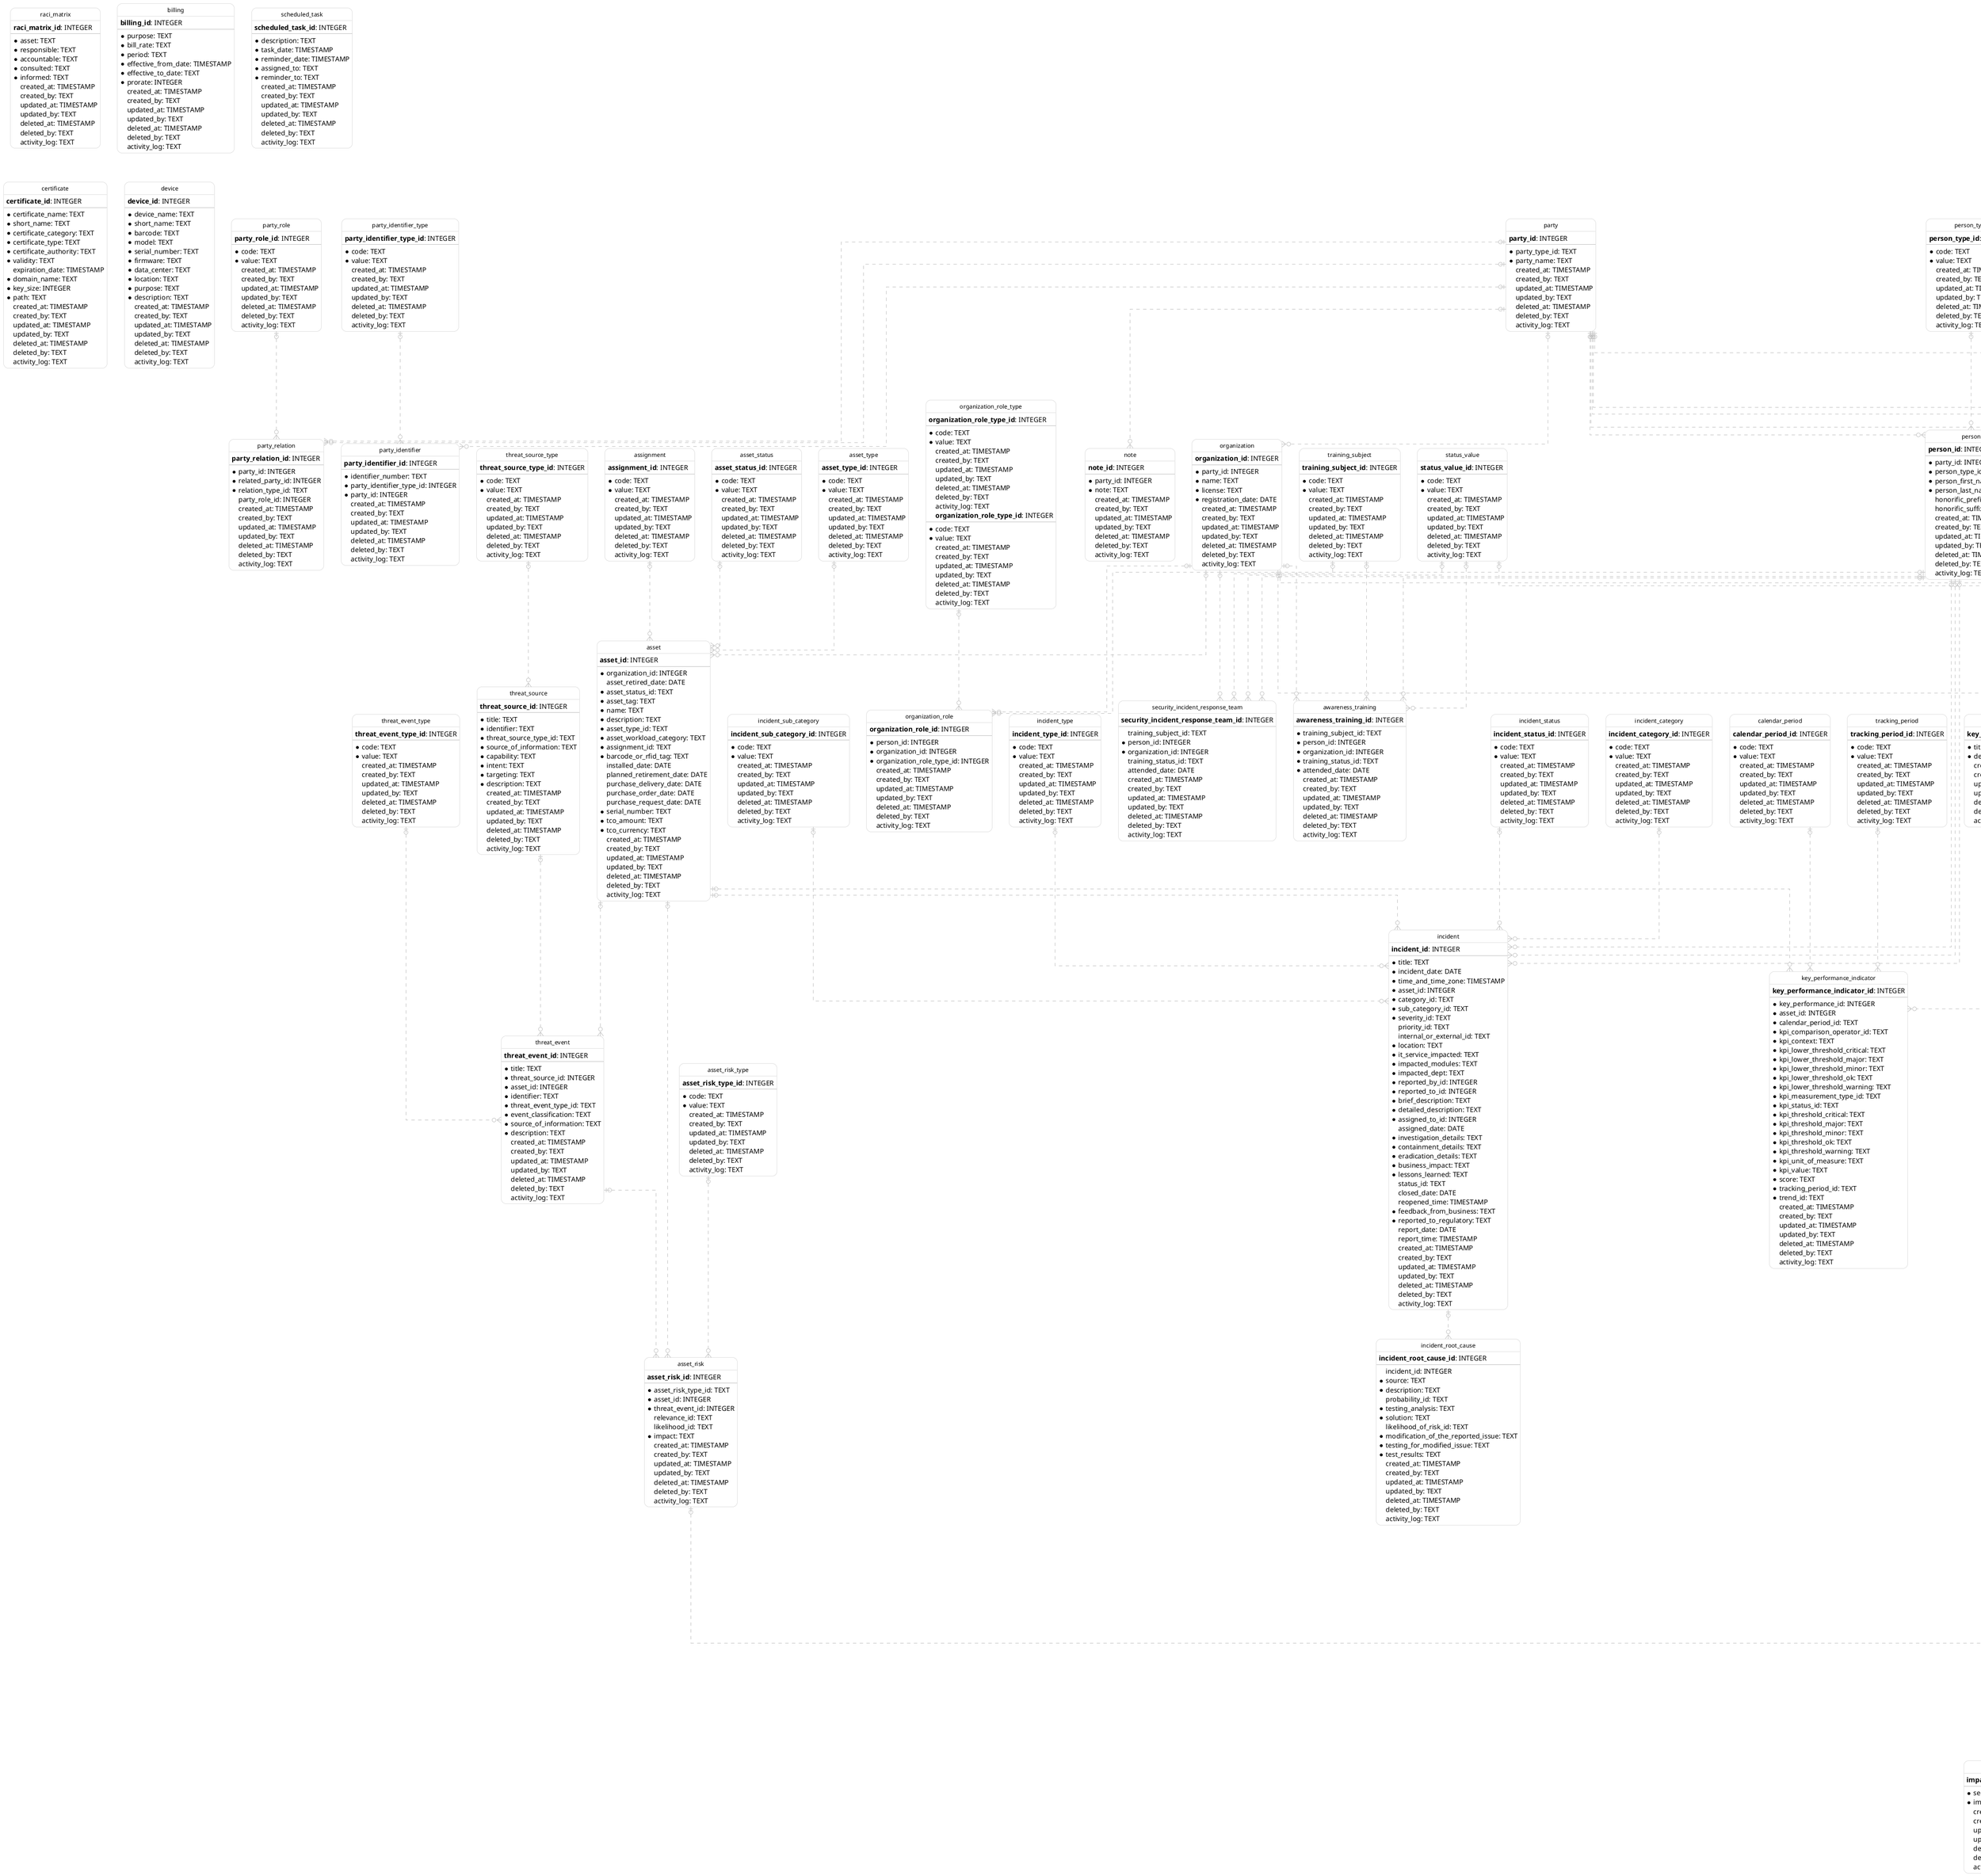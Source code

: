 @startuml IE
  hide circle
  skinparam linetype ortho
  skinparam roundcorner 20
  skinparam class {
    BackgroundColor White
    ArrowColor Silver
    BorderColor Silver
    FontColor Black
    FontSize 12
  }

  entity "party_role" as party_role {
      **party_role_id**: INTEGER
    --
    * code: TEXT
    * value: TEXT
      created_at: TIMESTAMP
      created_by: TEXT
      updated_at: TIMESTAMP
      updated_by: TEXT
      deleted_at: TIMESTAMP
      deleted_by: TEXT
      activity_log: TEXT
  }

  entity "party_identifier_type" as party_identifier_type {
      **party_identifier_type_id**: INTEGER
    --
    * code: TEXT
    * value: TEXT
      created_at: TIMESTAMP
      created_by: TEXT
      updated_at: TIMESTAMP
      updated_by: TEXT
      deleted_at: TIMESTAMP
      deleted_by: TEXT
      activity_log: TEXT
  }

  entity "person_type" as person_type {
      **person_type_id**: INTEGER
    --
    * code: TEXT
    * value: TEXT
      created_at: TIMESTAMP
      created_by: TEXT
      updated_at: TIMESTAMP
      updated_by: TEXT
      deleted_at: TIMESTAMP
      deleted_by: TEXT
      activity_log: TEXT
  }

  entity "contact_type" as contact_type {
      **contact_type_id**: INTEGER
    --
    * code: TEXT
    * value: TEXT
      created_at: TIMESTAMP
      created_by: TEXT
      updated_at: TIMESTAMP
      updated_by: TEXT
      deleted_at: TIMESTAMP
      deleted_by: TEXT
      activity_log: TEXT
  }

  entity "organization_role_type" as organization_role_type {
      **organization_role_type_id**: INTEGER
    --
    * code: TEXT
    * value: TEXT
      created_at: TIMESTAMP
      created_by: TEXT
      updated_at: TIMESTAMP
      updated_by: TEXT
      deleted_at: TIMESTAMP
      deleted_by: TEXT
      activity_log: TEXT
  }

  entity "party" as party {
      **party_id**: INTEGER
    --
    * party_type_id: TEXT
    * party_name: TEXT
      created_at: TIMESTAMP
      created_by: TEXT
      updated_at: TIMESTAMP
      updated_by: TEXT
      deleted_at: TIMESTAMP
      deleted_by: TEXT
      activity_log: TEXT
  }

  entity "party_identifier" as party_identifier {
      **party_identifier_id**: INTEGER
    --
    * identifier_number: TEXT
    * party_identifier_type_id: INTEGER
    * party_id: INTEGER
      created_at: TIMESTAMP
      created_by: TEXT
      updated_at: TIMESTAMP
      updated_by: TEXT
      deleted_at: TIMESTAMP
      deleted_by: TEXT
      activity_log: TEXT
  }

  entity "person" as person {
      **person_id**: INTEGER
    --
    * party_id: INTEGER
    * person_type_id: INTEGER
    * person_first_name: TEXT
    * person_last_name: TEXT
      honorific_prefix: TEXT
      honorific_suffix: TEXT
      created_at: TIMESTAMP
      created_by: TEXT
      updated_at: TIMESTAMP
      updated_by: TEXT
      deleted_at: TIMESTAMP
      deleted_by: TEXT
      activity_log: TEXT
  }

  entity "party_relation" as party_relation {
      **party_relation_id**: INTEGER
    --
    * party_id: INTEGER
    * related_party_id: INTEGER
    * relation_type_id: TEXT
      party_role_id: INTEGER
      created_at: TIMESTAMP
      created_by: TEXT
      updated_at: TIMESTAMP
      updated_by: TEXT
      deleted_at: TIMESTAMP
      deleted_by: TEXT
      activity_log: TEXT
  }

  entity "organization" as organization {
      **organization_id**: INTEGER
    --
    * party_id: INTEGER
    * name: TEXT
    * license: TEXT
    * registration_date: DATE
      created_at: TIMESTAMP
      created_by: TEXT
      updated_at: TIMESTAMP
      updated_by: TEXT
      deleted_at: TIMESTAMP
      deleted_by: TEXT
      activity_log: TEXT
  }

  entity "organization_role" as organization_role {
      **organization_role_id**: INTEGER
    --
    * person_id: INTEGER
    * organization_id: INTEGER
    * organization_role_type_id: INTEGER
      created_at: TIMESTAMP
      created_by: TEXT
      updated_at: TIMESTAMP
      updated_by: TEXT
      deleted_at: TIMESTAMP
      deleted_by: TEXT
      activity_log: TEXT
  }

  entity "contact_electronic" as contact_electronic {
      **contact_electronic_id**: INTEGER
    --
    * contact_type_id: INTEGER
    * party_id: INTEGER
    * electronics_details: TEXT
      created_at: TIMESTAMP
      created_by: TEXT
      updated_at: TIMESTAMP
      updated_by: TEXT
      deleted_at: TIMESTAMP
      deleted_by: TEXT
      activity_log: TEXT
  }

  entity "contact_land" as contact_land {
      **contact_land_id**: INTEGER
    --
    * contact_type_id: INTEGER
    * party_id: INTEGER
    * address_line1: TEXT
    * address_line2: TEXT
    * address_zip: TEXT
    * address_city: TEXT
    * address_state: TEXT
    * address_country: TEXT
      created_at: TIMESTAMP
      created_by: TEXT
      updated_at: TIMESTAMP
      updated_by: TEXT
      deleted_at: TIMESTAMP
      deleted_by: TEXT
      activity_log: TEXT
  }

  entity "contract_status" as contract_status {
      **contract_status_id**: INTEGER
    --
    * code: TEXT
    * value: TEXT
      created_at: TIMESTAMP
      created_by: TEXT
      updated_at: TIMESTAMP
      updated_by: TEXT
      deleted_at: TIMESTAMP
      deleted_by: TEXT
      activity_log: TEXT
  }

  entity "payment_type" as payment_type {
      **payment_type_id**: INTEGER
    --
    * code: TEXT
    * value: TEXT
      created_at: TIMESTAMP
      created_by: TEXT
      updated_at: TIMESTAMP
      updated_by: TEXT
      deleted_at: TIMESTAMP
      deleted_by: TEXT
      activity_log: TEXT
  }

  entity "periodicity" as periodicity {
      **periodicity_id**: INTEGER
    --
    * code: TEXT
    * value: TEXT
      created_at: TIMESTAMP
      created_by: TEXT
      updated_at: TIMESTAMP
      updated_by: TEXT
      deleted_at: TIMESTAMP
      deleted_by: TEXT
      activity_log: TEXT
  }

  entity "boundary_nature" as boundary_nature {
      **boundary_nature_id**: INTEGER
    --
    * code: TEXT
    * value: TEXT
      created_at: TIMESTAMP
      created_by: TEXT
      updated_at: TIMESTAMP
      updated_by: TEXT
      deleted_at: TIMESTAMP
      deleted_by: TEXT
      activity_log: TEXT
  }

  entity "time_entry_category" as time_entry_category {
      **time_entry_category_id**: INTEGER
    --
    * code: TEXT
    * value: TEXT
      created_at: TIMESTAMP
      created_by: TEXT
      updated_at: TIMESTAMP
      updated_by: TEXT
      deleted_at: TIMESTAMP
      deleted_by: TEXT
      activity_log: TEXT
  }

  entity "raci_matrix_subject" as raci_matrix_subject {
      **raci_matrix_subject_id**: INTEGER
    --
    * code: TEXT
    * value: TEXT
      created_at: TIMESTAMP
      created_by: TEXT
      updated_at: TIMESTAMP
      updated_by: TEXT
      deleted_at: TIMESTAMP
      deleted_by: TEXT
      activity_log: TEXT
  }

  entity "skill_nature" as skill_nature {
      **skill_nature_id**: INTEGER
    --
    * code: TEXT
    * value: TEXT
      created_at: TIMESTAMP
      created_by: TEXT
      updated_at: TIMESTAMP
      updated_by: TEXT
      deleted_at: TIMESTAMP
      deleted_by: TEXT
      activity_log: TEXT
  }

  entity "skill" as skill {
      **skill_id**: INTEGER
    --
    * code: TEXT
    * value: TEXT
      created_at: TIMESTAMP
      created_by: TEXT
      updated_at: TIMESTAMP
      updated_by: TEXT
      deleted_at: TIMESTAMP
      deleted_by: TEXT
      activity_log: TEXT
  }

  entity "organization_role_type" as organization_role_type {
      **organization_role_type_id**: INTEGER
    --
    * code: TEXT
    * value: TEXT
      created_at: TIMESTAMP
      created_by: TEXT
      updated_at: TIMESTAMP
      updated_by: TEXT
      deleted_at: TIMESTAMP
      deleted_by: TEXT
      activity_log: TEXT
  }

  entity "graph" as graph {
      **graph_id**: INTEGER
    --
    * graph_nature_id: TEXT
    * name: TEXT
      description: TEXT
      created_at: TIMESTAMP
      created_by: TEXT
      updated_at: TIMESTAMP
      updated_by: TEXT
      deleted_at: TIMESTAMP
      deleted_by: TEXT
      activity_log: TEXT
  }

  entity "boundary" as boundary {
      **boundary_id**: INTEGER
    --
      parent_boundary_id: INTEGER
    * graph_id: INTEGER
    * boundary_nature_id: TEXT
    * name: TEXT
      description: TEXT
      created_at: TIMESTAMP
      created_by: TEXT
      updated_at: TIMESTAMP
      updated_by: TEXT
      deleted_at: TIMESTAMP
      deleted_by: TEXT
      activity_log: TEXT
  }

  entity "host" as host {
      **host_id**: INTEGER
    --
    * host_name: TEXT
      description: TEXT
      created_at: TIMESTAMP
      created_by: TEXT
      updated_at: TIMESTAMP
      updated_by: TEXT
      deleted_at: TIMESTAMP
      deleted_by: TEXT
      activity_log: TEXT
  }

  entity "host_boundary" as host_boundary {
      **host_boundary_id**: INTEGER
    --
    * host_id: INTEGER
      created_at: TIMESTAMP
      created_by: TEXT
      updated_at: TIMESTAMP
      updated_by: TEXT
      deleted_at: TIMESTAMP
      deleted_by: TEXT
      activity_log: TEXT
  }

  entity "asset_status" as asset_status {
      **asset_status_id**: INTEGER
    --
    * code: TEXT
    * value: TEXT
      created_at: TIMESTAMP
      created_by: TEXT
      updated_at: TIMESTAMP
      updated_by: TEXT
      deleted_at: TIMESTAMP
      deleted_by: TEXT
      activity_log: TEXT
  }

  entity "asset_type" as asset_type {
      **asset_type_id**: INTEGER
    --
    * code: TEXT
    * value: TEXT
      created_at: TIMESTAMP
      created_by: TEXT
      updated_at: TIMESTAMP
      updated_by: TEXT
      deleted_at: TIMESTAMP
      deleted_by: TEXT
      activity_log: TEXT
  }

  entity "assignment" as assignment {
      **assignment_id**: INTEGER
    --
    * code: TEXT
    * value: TEXT
      created_at: TIMESTAMP
      created_by: TEXT
      updated_at: TIMESTAMP
      updated_by: TEXT
      deleted_at: TIMESTAMP
      deleted_by: TEXT
      activity_log: TEXT
  }

  entity "raci_matrix" as raci_matrix {
      **raci_matrix_id**: INTEGER
    --
    * asset: TEXT
    * responsible: TEXT
    * accountable: TEXT
    * consulted: TEXT
    * informed: TEXT
      created_at: TIMESTAMP
      created_by: TEXT
      updated_at: TIMESTAMP
      updated_by: TEXT
      deleted_at: TIMESTAMP
      deleted_by: TEXT
      activity_log: TEXT
  }

  entity "raci_matrix_subject_boundary" as raci_matrix_subject_boundary {
      **raci_matrix_subject_boundary_id**: INTEGER
    --
    * boundary_id: INTEGER
    * raci_matrix_subject_id: TEXT
      created_at: TIMESTAMP
      created_by: TEXT
      updated_at: TIMESTAMP
      updated_by: TEXT
      deleted_at: TIMESTAMP
      deleted_by: TEXT
      activity_log: TEXT
  }

  entity "raci_matrix_activity" as raci_matrix_activity {
      **raci_matrix_activity_id**: INTEGER
    --
    * activity: TEXT
      created_at: TIMESTAMP
      created_by: TEXT
      updated_at: TIMESTAMP
      updated_by: TEXT
      deleted_at: TIMESTAMP
      deleted_by: TEXT
      activity_log: TEXT
  }

  entity "asset" as asset {
      **asset_id**: INTEGER
    --
    * organization_id: INTEGER
      asset_retired_date: DATE
    * asset_status_id: TEXT
    * asset_tag: TEXT
    * name: TEXT
    * description: TEXT
    * asset_type_id: TEXT
    * asset_workload_category: TEXT
    * assignment_id: TEXT
    * barcode_or_rfid_tag: TEXT
      installed_date: DATE
      planned_retirement_date: DATE
      purchase_delivery_date: DATE
      purchase_order_date: DATE
      purchase_request_date: DATE
    * serial_number: TEXT
    * tco_amount: TEXT
    * tco_currency: TEXT
      created_at: TIMESTAMP
      created_by: TEXT
      updated_at: TIMESTAMP
      updated_by: TEXT
      deleted_at: TIMESTAMP
      deleted_by: TEXT
      activity_log: TEXT
  }

  entity "vulnerability_source" as vulnerability_source {
      **vulnerability_source_id**: INTEGER
    --
    * short_code: TEXT
    * source_url: TEXT
    * description: TEXT
      created_at: TIMESTAMP
      created_by: TEXT
      updated_at: TIMESTAMP
      updated_by: TEXT
      deleted_at: TIMESTAMP
      deleted_by: TEXT
      activity_log: TEXT
  }

  entity "vulnerability" as vulnerability {
      **vulnerability_id**: INTEGER
    --
    * short_name: TEXT
    * source_id: INTEGER
    * affected_software: TEXT
    * reference: TEXT
    * status_id: TEXT
    * patch_availability: TEXT
    * severity_id: TEXT
    * solutions: TEXT
    * description: TEXT
      created_at: TIMESTAMP
      created_by: TEXT
      updated_at: TIMESTAMP
      updated_by: TEXT
      deleted_at: TIMESTAMP
      deleted_by: TEXT
      activity_log: TEXT
  }

  entity "threat_source" as threat_source {
      **threat_source_id**: INTEGER
    --
    * title: TEXT
    * identifier: TEXT
    * threat_source_type_id: TEXT
    * source_of_information: TEXT
    * capability: TEXT
    * intent: TEXT
    * targeting: TEXT
    * description: TEXT
      created_at: TIMESTAMP
      created_by: TEXT
      updated_at: TIMESTAMP
      updated_by: TEXT
      deleted_at: TIMESTAMP
      deleted_by: TEXT
      activity_log: TEXT
  }

  entity "threat_event" as threat_event {
      **threat_event_id**: INTEGER
    --
    * title: TEXT
    * threat_source_id: INTEGER
    * asset_id: INTEGER
    * identifier: TEXT
    * threat_event_type_id: TEXT
    * event_classification: TEXT
    * source_of_information: TEXT
    * description: TEXT
      created_at: TIMESTAMP
      created_by: TEXT
      updated_at: TIMESTAMP
      updated_by: TEXT
      deleted_at: TIMESTAMP
      deleted_by: TEXT
      activity_log: TEXT
  }

  entity "asset_risk" as asset_risk {
      **asset_risk_id**: INTEGER
    --
    * asset_risk_type_id: TEXT
    * asset_id: INTEGER
    * threat_event_id: INTEGER
      relevance_id: TEXT
      likelihood_id: TEXT
    * impact: TEXT
      created_at: TIMESTAMP
      created_by: TEXT
      updated_at: TIMESTAMP
      updated_by: TEXT
      deleted_at: TIMESTAMP
      deleted_by: TEXT
      activity_log: TEXT
  }

  entity "security_impact_analysis" as security_impact_analysis {
      **security_impact_analysis_id**: INTEGER
    --
    * vulnerability_id: INTEGER
    * asset_risk_id: INTEGER
    * risk_level_id: TEXT
    * impact_level_id: TEXT
    * existing_controls: TEXT
    * priority_id: TEXT
    * reported_date: DATE
    * reported_by_id: INTEGER
    * responsible_by_id: INTEGER
      created_at: TIMESTAMP
      created_by: TEXT
      updated_at: TIMESTAMP
      updated_by: TEXT
      deleted_at: TIMESTAMP
      deleted_by: TEXT
      activity_log: TEXT
  }

  entity "impact_of_risk" as impact_of_risk {
      **impact_of_risk_id**: INTEGER
    --
    * security_impact_analysis_id: INTEGER
    * impact: TEXT
      created_at: TIMESTAMP
      created_by: TEXT
      updated_at: TIMESTAMP
      updated_by: TEXT
      deleted_at: TIMESTAMP
      deleted_by: TEXT
      activity_log: TEXT
  }

  entity "proposed_controls" as proposed_controls {
      **proposed_controls_id**: INTEGER
    --
    * security_impact_analysis_id: INTEGER
    * controls: TEXT
      created_at: TIMESTAMP
      created_by: TEXT
      updated_at: TIMESTAMP
      updated_by: TEXT
      deleted_at: TIMESTAMP
      deleted_by: TEXT
      activity_log: TEXT
  }

  entity "billing" as billing {
      **billing_id**: INTEGER
    --
    * purpose: TEXT
    * bill_rate: TEXT
    * period: TEXT
    * effective_from_date: TIMESTAMP
    * effective_to_date: TEXT
    * prorate: INTEGER
      created_at: TIMESTAMP
      created_by: TEXT
      updated_at: TIMESTAMP
      updated_by: TEXT
      deleted_at: TIMESTAMP
      deleted_by: TEXT
      activity_log: TEXT
  }

  entity "scheduled_task" as scheduled_task {
      **scheduled_task_id**: INTEGER
    --
    * description: TEXT
    * task_date: TIMESTAMP
    * reminder_date: TIMESTAMP
    * assigned_to: TEXT
    * reminder_to: TEXT
      created_at: TIMESTAMP
      created_by: TEXT
      updated_at: TIMESTAMP
      updated_by: TEXT
      deleted_at: TIMESTAMP
      deleted_by: TEXT
      activity_log: TEXT
  }

  entity "timesheet" as timesheet {
      **timesheet_id**: INTEGER
    --
    * date_of_work: TIMESTAMP
    * is_billable_id: TEXT
    * number_of_hours: INTEGER
    * time_entry_category_id: TEXT
    * timesheet_summary: TEXT
      created_at: TIMESTAMP
      created_by: TEXT
      updated_at: TIMESTAMP
      updated_by: TEXT
      deleted_at: TIMESTAMP
      deleted_by: TEXT
      activity_log: TEXT
  }

  entity "certificate" as certificate {
      **certificate_id**: INTEGER
    --
    * certificate_name: TEXT
    * short_name: TEXT
    * certificate_category: TEXT
    * certificate_type: TEXT
    * certificate_authority: TEXT
    * validity: TEXT
      expiration_date: TIMESTAMP
    * domain_name: TEXT
    * key_size: INTEGER
    * path: TEXT
      created_at: TIMESTAMP
      created_by: TEXT
      updated_at: TIMESTAMP
      updated_by: TEXT
      deleted_at: TIMESTAMP
      deleted_by: TEXT
      activity_log: TEXT
  }

  entity "device" as device {
      **device_id**: INTEGER
    --
    * device_name: TEXT
    * short_name: TEXT
    * barcode: TEXT
    * model: TEXT
    * serial_number: TEXT
    * firmware: TEXT
    * data_center: TEXT
    * location: TEXT
    * purpose: TEXT
    * description: TEXT
      created_at: TIMESTAMP
      created_by: TEXT
      updated_at: TIMESTAMP
      updated_by: TEXT
      deleted_at: TIMESTAMP
      deleted_by: TEXT
      activity_log: TEXT
  }

  entity "security_incident_response_team" as security_incident_response_team {
      **security_incident_response_team_id**: INTEGER
    --
      training_subject_id: TEXT
    * person_id: INTEGER
    * organization_id: INTEGER
      training_status_id: TEXT
      attended_date: DATE
      created_at: TIMESTAMP
      created_by: TEXT
      updated_at: TIMESTAMP
      updated_by: TEXT
      deleted_at: TIMESTAMP
      deleted_by: TEXT
      activity_log: TEXT
  }

  entity "awareness_training" as awareness_training {
      **awareness_training_id**: INTEGER
    --
    * training_subject_id: TEXT
    * person_id: INTEGER
    * organization_id: INTEGER
    * training_status_id: TEXT
    * attended_date: DATE
      created_at: TIMESTAMP
      created_by: TEXT
      updated_at: TIMESTAMP
      updated_by: TEXT
      deleted_at: TIMESTAMP
      deleted_by: TEXT
      activity_log: TEXT
  }

  entity "rating" as rating {
      **rating_id**: INTEGER
    --
    * author_id: INTEGER
    * rating_given_to_id: INTEGER
    * rating_value_id: TEXT
      best_rating_id: TEXT
    * rating_explanation: TEXT
    * review_aspect: TEXT
      worst_rating_id: TEXT
      created_at: TIMESTAMP
      created_by: TEXT
      updated_at: TIMESTAMP
      updated_by: TEXT
      deleted_at: TIMESTAMP
      deleted_by: TEXT
      activity_log: TEXT
  }

  entity "note" as note {
      **note_id**: INTEGER
    --
    * party_id: INTEGER
    * note: TEXT
      created_at: TIMESTAMP
      created_by: TEXT
      updated_at: TIMESTAMP
      updated_by: TEXT
      deleted_at: TIMESTAMP
      deleted_by: TEXT
      activity_log: TEXT
  }

  entity "threat_source_type" as threat_source_type {
      **threat_source_type_id**: INTEGER
    --
    * code: TEXT
    * value: TEXT
      created_at: TIMESTAMP
      created_by: TEXT
      updated_at: TIMESTAMP
      updated_by: TEXT
      deleted_at: TIMESTAMP
      deleted_by: TEXT
      activity_log: TEXT
  }

  entity "threat_event_type" as threat_event_type {
      **threat_event_type_id**: INTEGER
    --
    * code: TEXT
    * value: TEXT
      created_at: TIMESTAMP
      created_by: TEXT
      updated_at: TIMESTAMP
      updated_by: TEXT
      deleted_at: TIMESTAMP
      deleted_by: TEXT
      activity_log: TEXT
  }

  entity "calendar_period" as calendar_period {
      **calendar_period_id**: INTEGER
    --
    * code: TEXT
    * value: TEXT
      created_at: TIMESTAMP
      created_by: TEXT
      updated_at: TIMESTAMP
      updated_by: TEXT
      deleted_at: TIMESTAMP
      deleted_by: TEXT
      activity_log: TEXT
  }

  entity "tracking_period" as tracking_period {
      **tracking_period_id**: INTEGER
    --
    * code: TEXT
    * value: TEXT
      created_at: TIMESTAMP
      created_by: TEXT
      updated_at: TIMESTAMP
      updated_by: TEXT
      deleted_at: TIMESTAMP
      deleted_by: TEXT
      activity_log: TEXT
  }

  entity "audit_assertion" as audit_assertion {
      **audit_assertion_id**: INTEGER
    --
    * auditor_type_id: TEXT
    * audit_purpose_id: TEXT
    * auditor_org_id: INTEGER
    * auditor_person_id: INTEGER
    * auditor_status_type_id: TEXT
    * scf_identifier: TEXT
    * auditor_notes: TEXT
    * auditor_artifacts: TEXT
    * assertion_name: TEXT
    * assertion_description: TEXT
      created_at: TIMESTAMP
      created_by: TEXT
      updated_at: TIMESTAMP
      updated_by: TEXT
      deleted_at: TIMESTAMP
      deleted_by: TEXT
      activity_log: TEXT
  }

  entity "contract" as contract {
      **contract_id**: INTEGER
    --
    * contract_from_id: INTEGER
    * contract_to_id: INTEGER
      contract_status_id: TEXT
    * document_reference: TEXT
      payment_type_id: TEXT
      periodicity_id: TEXT
    * start_date: TIMESTAMP
      end_date: TIMESTAMP
      contract_type_id: TEXT
      date_of_last_review: TIMESTAMP
      date_of_next_review: TIMESTAMP
      date_of_contract_review: TIMESTAMP
      date_of_contract_approval: TIMESTAMP
      created_at: TIMESTAMP
      created_by: TEXT
      updated_at: TIMESTAMP
      updated_by: TEXT
      deleted_at: TIMESTAMP
      deleted_by: TEXT
      activity_log: TEXT
  }

  entity "risk_register" as risk_register {
      **risk_register_id**: INTEGER
    --
    * description: TEXT
    * risk_subject_id: TEXT
    * risk_type_id: TEXT
    * impact_to_the_organization: TEXT
      rating_likelihood_id: TEXT
      rating_impact_id: TEXT
      rating_overall_risk_id: TEXT
    * controls_in_place: TEXT
    * control_effectivenes: INTEGER
      over_all_residual_risk_rating_id: TEXT
    * mitigation_further_actions: TEXT
    * control_monitor_mitigation_actions_tracking_strategy: TEXT
      control_monitor_action_due_date: DATE
    * control_monitor_risk_owner_id: INTEGER
      created_at: TIMESTAMP
      created_by: TEXT
      updated_at: TIMESTAMP
      updated_by: TEXT
      deleted_at: TIMESTAMP
      deleted_by: TEXT
      activity_log: TEXT
  }

  entity "incident" as incident {
      **incident_id**: INTEGER
    --
    * title: TEXT
    * incident_date: DATE
    * time_and_time_zone: TIMESTAMP
    * asset_id: INTEGER
    * category_id: TEXT
    * sub_category_id: TEXT
    * severity_id: TEXT
      priority_id: TEXT
      internal_or_external_id: TEXT
    * location: TEXT
    * it_service_impacted: TEXT
    * impacted_modules: TEXT
    * impacted_dept: TEXT
    * reported_by_id: INTEGER
    * reported_to_id: INTEGER
    * brief_description: TEXT
    * detailed_description: TEXT
    * assigned_to_id: INTEGER
      assigned_date: DATE
    * investigation_details: TEXT
    * containment_details: TEXT
    * eradication_details: TEXT
    * business_impact: TEXT
    * lessons_learned: TEXT
      status_id: TEXT
      closed_date: DATE
      reopened_time: TIMESTAMP
    * feedback_from_business: TEXT
    * reported_to_regulatory: TEXT
      report_date: DATE
      report_time: TIMESTAMP
      created_at: TIMESTAMP
      created_by: TEXT
      updated_at: TIMESTAMP
      updated_by: TEXT
      deleted_at: TIMESTAMP
      deleted_by: TEXT
      activity_log: TEXT
  }

  entity "incident_root_cause" as incident_root_cause {
      **incident_root_cause_id**: INTEGER
    --
      incident_id: INTEGER
    * source: TEXT
    * description: TEXT
      probability_id: TEXT
    * testing_analysis: TEXT
    * solution: TEXT
      likelihood_of_risk_id: TEXT
    * modification_of_the_reported_issue: TEXT
    * testing_for_modified_issue: TEXT
    * test_results: TEXT
      created_at: TIMESTAMP
      created_by: TEXT
      updated_at: TIMESTAMP
      updated_by: TEXT
      deleted_at: TIMESTAMP
      deleted_by: TEXT
      activity_log: TEXT
  }

  entity "raci_matrix_assignment" as raci_matrix_assignment {
      **raci_matrix_assignment_id**: INTEGER
    --
    * person_id: INTEGER
    * subject_id: TEXT
    * activity_id: INTEGER
    * raci_matrix_assignment_nature_id: TEXT
      created_at: TIMESTAMP
      created_by: TEXT
      updated_at: TIMESTAMP
      updated_by: TEXT
      deleted_at: TIMESTAMP
      deleted_by: TEXT
      activity_log: TEXT
  }

  entity "person_skill" as person_skill {
      **person_skill_id**: INTEGER
    --
    * person_id: INTEGER
    * skill_nature_id: TEXT
    * skill_id: TEXT
    * proficiency_scale_id: TEXT
      created_at: TIMESTAMP
      created_by: TEXT
      updated_at: TIMESTAMP
      updated_by: TEXT
      deleted_at: TIMESTAMP
      deleted_by: TEXT
      activity_log: TEXT
  }

  entity "key_performance" as key_performance {
      **key_performance_id**: INTEGER
    --
    * title: TEXT
    * description: TEXT
      created_at: TIMESTAMP
      created_by: TEXT
      updated_at: TIMESTAMP
      updated_by: TEXT
      deleted_at: TIMESTAMP
      deleted_by: TEXT
      activity_log: TEXT
  }

  entity "key_performance_indicator" as key_performance_indicator {
      **key_performance_indicator_id**: INTEGER
    --
    * key_performance_id: INTEGER
    * asset_id: INTEGER
    * calendar_period_id: TEXT
    * kpi_comparison_operator_id: TEXT
    * kpi_context: TEXT
    * kpi_lower_threshold_critical: TEXT
    * kpi_lower_threshold_major: TEXT
    * kpi_lower_threshold_minor: TEXT
    * kpi_lower_threshold_ok: TEXT
    * kpi_lower_threshold_warning: TEXT
    * kpi_measurement_type_id: TEXT
    * kpi_status_id: TEXT
    * kpi_threshold_critical: TEXT
    * kpi_threshold_major: TEXT
    * kpi_threshold_minor: TEXT
    * kpi_threshold_ok: TEXT
    * kpi_threshold_warning: TEXT
    * kpi_unit_of_measure: TEXT
    * kpi_value: TEXT
    * score: TEXT
    * tracking_period_id: TEXT
    * trend_id: TEXT
      created_at: TIMESTAMP
      created_by: TEXT
      updated_at: TIMESTAMP
      updated_by: TEXT
      deleted_at: TIMESTAMP
      deleted_by: TEXT
      activity_log: TEXT
  }

  entity "key_risk" as key_risk {
      **key_risk_id**: INTEGER
    --
    * title: TEXT
    * description: TEXT
      base_value: TEXT
      created_at: TIMESTAMP
      created_by: TEXT
      updated_at: TIMESTAMP
      updated_by: TEXT
      deleted_at: TIMESTAMP
      deleted_by: TEXT
      activity_log: TEXT
  }

  entity "key_risk_indicator" as key_risk_indicator {
      **key_risk_indicator_id**: INTEGER
    --
    * key_risk_id: INTEGER
    * entry_date: DATE
      entry_value: TEXT
      created_at: TIMESTAMP
      created_by: TEXT
      updated_at: TIMESTAMP
      updated_by: TEXT
      deleted_at: TIMESTAMP
      deleted_by: TEXT
      activity_log: TEXT
  }

  entity "assertion" as assertion {
      **assertion_id**: INTEGER
    --
    * foreign_integration: TEXT
    * assertion: TEXT
    * assertion_explain: TEXT
      assertion_expires_on: DATE
    * assertion_expires_poam: TEXT
      created_at: TIMESTAMP
      created_by: TEXT
      updated_at: TIMESTAMP
      updated_by: TEXT
      deleted_at: TIMESTAMP
      deleted_by: TEXT
      activity_log: TEXT
  }

  entity "attestation" as attestation {
      **attestation_id**: INTEGER
    --
    * assertion_id: INTEGER
    * person_id: INTEGER
    * attestation: TEXT
    * attestation_explain: TEXT
    * attested_on: DATE
      expires_on: DATE
      boundary_id: INTEGER
      created_at: TIMESTAMP
      created_by: TEXT
      updated_at: TIMESTAMP
      updated_by: TEXT
      deleted_at: TIMESTAMP
      deleted_by: TEXT
      activity_log: TEXT
  }

  entity "attestation_evidence" as attestation_evidence {
      **attestation_evidence_id**: INTEGER
    --
    * attestation_id: INTEGER
    * evidence_nature: TEXT
    * evidence_summary_markdown: TEXT
    * url: TEXT
    * content: TEXT
    * attachment: TEXT
      created_at: TIMESTAMP
      created_by: TEXT
      updated_at: TIMESTAMP
      updated_by: TEXT
      deleted_at: TIMESTAMP
      deleted_by: TEXT
      activity_log: TEXT
  }

  entity "training_subject" as training_subject {
      **training_subject_id**: INTEGER
    --
    * code: TEXT
    * value: TEXT
      created_at: TIMESTAMP
      created_by: TEXT
      updated_at: TIMESTAMP
      updated_by: TEXT
      deleted_at: TIMESTAMP
      deleted_by: TEXT
      activity_log: TEXT
  }

  entity "status_value" as status_value {
      **status_value_id**: INTEGER
    --
    * code: TEXT
    * value: TEXT
      created_at: TIMESTAMP
      created_by: TEXT
      updated_at: TIMESTAMP
      updated_by: TEXT
      deleted_at: TIMESTAMP
      deleted_by: TEXT
      activity_log: TEXT
  }

  entity "rating_value" as rating_value {
      **rating_value_id**: INTEGER
    --
    * code: TEXT
    * value: TEXT
      created_at: TIMESTAMP
      created_by: TEXT
      updated_at: TIMESTAMP
      updated_by: TEXT
      deleted_at: TIMESTAMP
      deleted_by: TEXT
      activity_log: TEXT
  }

  entity "contract_type" as contract_type {
      **contract_type_id**: INTEGER
    --
    * code: TEXT
    * value: TEXT
      created_at: TIMESTAMP
      created_by: TEXT
      updated_at: TIMESTAMP
      updated_by: TEXT
      deleted_at: TIMESTAMP
      deleted_by: TEXT
      activity_log: TEXT
  }

  entity "graph_nature" as graph_nature {
      **graph_nature_id**: INTEGER
    --
    * code: TEXT
    * value: TEXT
      created_at: TIMESTAMP
      created_by: TEXT
      updated_at: TIMESTAMP
      updated_by: TEXT
      deleted_at: TIMESTAMP
      deleted_by: TEXT
      activity_log: TEXT
  }

  entity "risk_subject" as risk_subject {
      **risk_subject_id**: INTEGER
    --
    * code: TEXT
    * value: TEXT
      created_at: TIMESTAMP
      created_by: TEXT
      updated_at: TIMESTAMP
      updated_by: TEXT
      deleted_at: TIMESTAMP
      deleted_by: TEXT
      activity_log: TEXT
  }

  entity "risk_type" as risk_type {
      **risk_type_id**: INTEGER
    --
    * code: TEXT
    * value: TEXT
      created_at: TIMESTAMP
      created_by: TEXT
      updated_at: TIMESTAMP
      updated_by: TEXT
      deleted_at: TIMESTAMP
      deleted_by: TEXT
      activity_log: TEXT
  }

  entity "incident_category" as incident_category {
      **incident_category_id**: INTEGER
    --
    * code: TEXT
    * value: TEXT
      created_at: TIMESTAMP
      created_by: TEXT
      updated_at: TIMESTAMP
      updated_by: TEXT
      deleted_at: TIMESTAMP
      deleted_by: TEXT
      activity_log: TEXT
  }

  entity "incident_sub_category" as incident_sub_category {
      **incident_sub_category_id**: INTEGER
    --
    * code: TEXT
    * value: TEXT
      created_at: TIMESTAMP
      created_by: TEXT
      updated_at: TIMESTAMP
      updated_by: TEXT
      deleted_at: TIMESTAMP
      deleted_by: TEXT
      activity_log: TEXT
  }

  entity "incident_type" as incident_type {
      **incident_type_id**: INTEGER
    --
    * code: TEXT
    * value: TEXT
      created_at: TIMESTAMP
      created_by: TEXT
      updated_at: TIMESTAMP
      updated_by: TEXT
      deleted_at: TIMESTAMP
      deleted_by: TEXT
      activity_log: TEXT
  }

  entity "incident_status" as incident_status {
      **incident_status_id**: INTEGER
    --
    * code: TEXT
    * value: TEXT
      created_at: TIMESTAMP
      created_by: TEXT
      updated_at: TIMESTAMP
      updated_by: TEXT
      deleted_at: TIMESTAMP
      deleted_by: TEXT
      activity_log: TEXT
  }

  entity "asset_risk_type" as asset_risk_type {
      **asset_risk_type_id**: INTEGER
    --
    * code: TEXT
    * value: TEXT
      created_at: TIMESTAMP
      created_by: TEXT
      updated_at: TIMESTAMP
      updated_by: TEXT
      deleted_at: TIMESTAMP
      deleted_by: TEXT
      activity_log: TEXT
  }

  entity "audit_purpose" as audit_purpose {
      **audit_purpose_id**: INTEGER
    --
    * code: TEXT
    * value: TEXT
      created_at: TIMESTAMP
      created_by: TEXT
      updated_at: TIMESTAMP
      updated_by: TEXT
      deleted_at: TIMESTAMP
      deleted_by: TEXT
      activity_log: TEXT
  }

  entity "audit_status" as audit_status {
      **audit_status_id**: INTEGER
    --
    * code: TEXT
    * value: TEXT
      created_at: TIMESTAMP
      created_by: TEXT
      updated_at: TIMESTAMP
      updated_by: TEXT
      deleted_at: TIMESTAMP
      deleted_by: TEXT
      activity_log: TEXT
  }

  party_identifier_type |o..o{ party_identifier
  party |o..o{ party_identifier
  party |o..o{ person
  person_type |o..o{ person
  party |o..o{ party_relation
  party |o..o{ party_relation
  party_role |o..o{ party_relation
  party |o..o{ organization
  person |o..o{ organization_role
  organization |o..o{ organization_role
  organization_role_type |o..o{ organization_role
  contact_type |o..o{ contact_electronic
  party |o..o{ contact_electronic
  contact_type |o..o{ contact_land
  party |o..o{ contact_land
  graph_nature |o..o{ graph
  boundary |o..o{ boundary
  graph |o..o{ boundary
  boundary_nature |o..o{ boundary
  host |o..o{ host_boundary
  boundary |o..o{ raci_matrix_subject_boundary
  raci_matrix_subject |o..o{ raci_matrix_subject_boundary
  organization |o..o{ asset
  asset_status |o..o{ asset
  asset_type |o..o{ asset
  assignment |o..o{ asset
  vulnerability_source |o..o{ vulnerability
  threat_source_type |o..o{ threat_source
  threat_source |o..o{ threat_event
  asset |o..o{ threat_event
  threat_event_type |o..o{ threat_event
  asset_risk_type |o..o{ asset_risk
  asset |o..o{ asset_risk
  threat_event |o..o{ asset_risk
  vulnerability |o..o{ security_impact_analysis
  asset_risk |o..o{ security_impact_analysis
  person |o..o{ security_impact_analysis
  person |o..o{ security_impact_analysis
  security_impact_analysis |o..o{ impact_of_risk
  security_impact_analysis |o..o{ proposed_controls
  status_value |o..o{ timesheet
  time_entry_category |o..o{ timesheet
  training_subject |o..o{ security_incident_response_team
  person |o..o{ security_incident_response_team
  organization |o..o{ security_incident_response_team
  status_value |o..o{ security_incident_response_team
  training_subject |o..o{ awareness_training
  person |o..o{ awareness_training
  organization |o..o{ awareness_training
  status_value |o..o{ awareness_training
  person |o..o{ rating
  organization |o..o{ rating
  rating_value |o..o{ rating
  rating_value |o..o{ rating
  rating_value |o..o{ rating
  party |o..o{ note
  audit_purpose |o..o{ audit_assertion
  organization |o..o{ audit_assertion
  person |o..o{ audit_assertion
  audit_status |o..o{ audit_assertion
  party |o..o{ contract
  party |o..o{ contract
  contract_status |o..o{ contract
  payment_type |o..o{ contract
  periodicity |o..o{ contract
  contract_type |o..o{ contract
  risk_subject |o..o{ risk_register
  risk_type |o..o{ risk_register
  rating_value |o..o{ risk_register
  rating_value |o..o{ risk_register
  rating_value |o..o{ risk_register
  rating_value |o..o{ risk_register
  person |o..o{ risk_register
  asset |o..o{ incident
  incident_category |o..o{ incident
  incident_sub_category |o..o{ incident
  incident_type |o..o{ incident
  person |o..o{ incident
  person |o..o{ incident
  person |o..o{ incident
  incident_status |o..o{ incident
  incident |o..o{ incident_root_cause
  person |o..o{ raci_matrix_assignment
  raci_matrix_subject |o..o{ raci_matrix_assignment
  raci_matrix_activity |o..o{ raci_matrix_assignment
  person |o..o{ person_skill
  skill_nature |o..o{ person_skill
  skill |o..o{ person_skill
  key_performance |o..o{ key_performance_indicator
  asset |o..o{ key_performance_indicator
  calendar_period |o..o{ key_performance_indicator
  tracking_period |o..o{ key_performance_indicator
  key_risk |o..o{ key_risk_indicator
  assertion |o..o{ attestation
  person |o..o{ attestation
  boundary |o..o{ attestation
  attestation |o..o{ attestation_evidence
@enduml